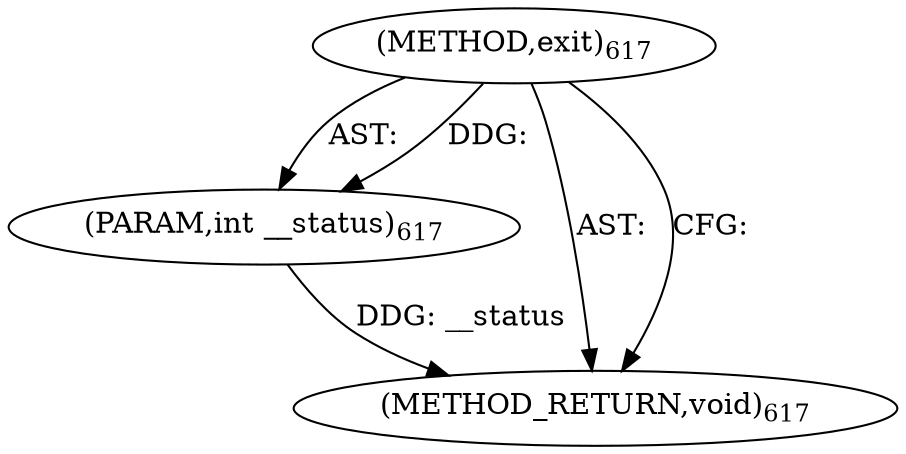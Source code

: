 digraph "exit" {  
"4834" [label = <(METHOD,exit)<SUB>617</SUB>> ]
"4835" [label = <(PARAM,int __status)<SUB>617</SUB>> ]
"4836" [label = <(METHOD_RETURN,void)<SUB>617</SUB>> ]
  "4834" -> "4835"  [ label = "AST: "] 
  "4834" -> "4836"  [ label = "AST: "] 
  "4834" -> "4836"  [ label = "CFG: "] 
  "4835" -> "4836"  [ label = "DDG: __status"] 
  "4834" -> "4835"  [ label = "DDG: "] 
}
